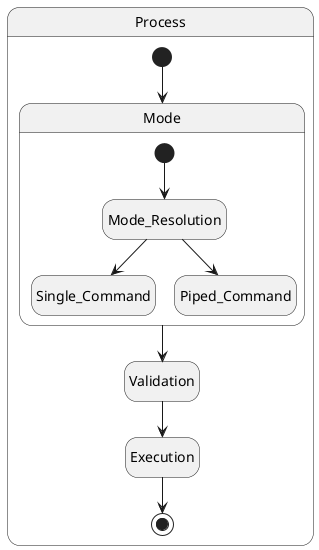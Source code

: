 @startuml
'https://plantuml.com/state-diagram

'scale 350 width
hide empty description

State Process {
    [*] --> Mode
    Mode --> Validation
    Validation --> Execution
    Execution --> [*]
}

State Mode {
    [*] --> Mode_Resolution
    Mode_Resolution --> Single_Command
    Mode_Resolution --> Piped_Command
}
@enduml
